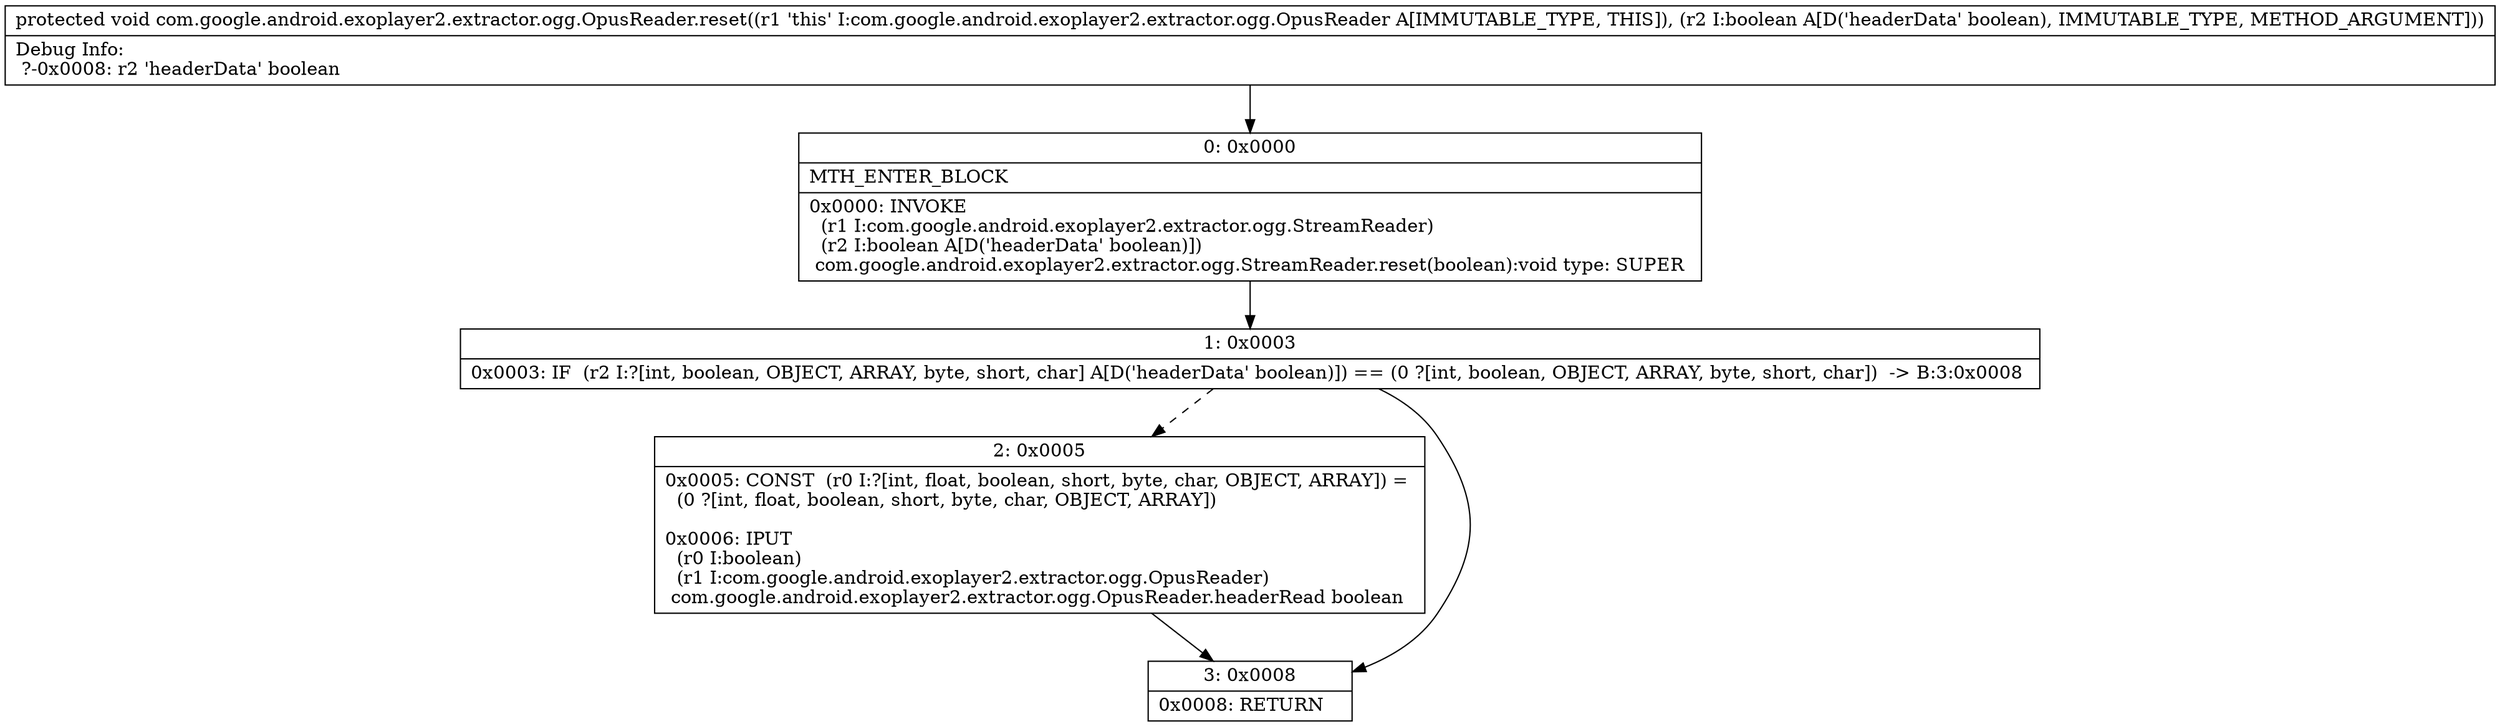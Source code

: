 digraph "CFG forcom.google.android.exoplayer2.extractor.ogg.OpusReader.reset(Z)V" {
Node_0 [shape=record,label="{0\:\ 0x0000|MTH_ENTER_BLOCK\l|0x0000: INVOKE  \l  (r1 I:com.google.android.exoplayer2.extractor.ogg.StreamReader)\l  (r2 I:boolean A[D('headerData' boolean)])\l com.google.android.exoplayer2.extractor.ogg.StreamReader.reset(boolean):void type: SUPER \l}"];
Node_1 [shape=record,label="{1\:\ 0x0003|0x0003: IF  (r2 I:?[int, boolean, OBJECT, ARRAY, byte, short, char] A[D('headerData' boolean)]) == (0 ?[int, boolean, OBJECT, ARRAY, byte, short, char])  \-\> B:3:0x0008 \l}"];
Node_2 [shape=record,label="{2\:\ 0x0005|0x0005: CONST  (r0 I:?[int, float, boolean, short, byte, char, OBJECT, ARRAY]) = \l  (0 ?[int, float, boolean, short, byte, char, OBJECT, ARRAY])\l \l0x0006: IPUT  \l  (r0 I:boolean)\l  (r1 I:com.google.android.exoplayer2.extractor.ogg.OpusReader)\l com.google.android.exoplayer2.extractor.ogg.OpusReader.headerRead boolean \l}"];
Node_3 [shape=record,label="{3\:\ 0x0008|0x0008: RETURN   \l}"];
MethodNode[shape=record,label="{protected void com.google.android.exoplayer2.extractor.ogg.OpusReader.reset((r1 'this' I:com.google.android.exoplayer2.extractor.ogg.OpusReader A[IMMUTABLE_TYPE, THIS]), (r2 I:boolean A[D('headerData' boolean), IMMUTABLE_TYPE, METHOD_ARGUMENT]))  | Debug Info:\l  ?\-0x0008: r2 'headerData' boolean\l}"];
MethodNode -> Node_0;
Node_0 -> Node_1;
Node_1 -> Node_2[style=dashed];
Node_1 -> Node_3;
Node_2 -> Node_3;
}

